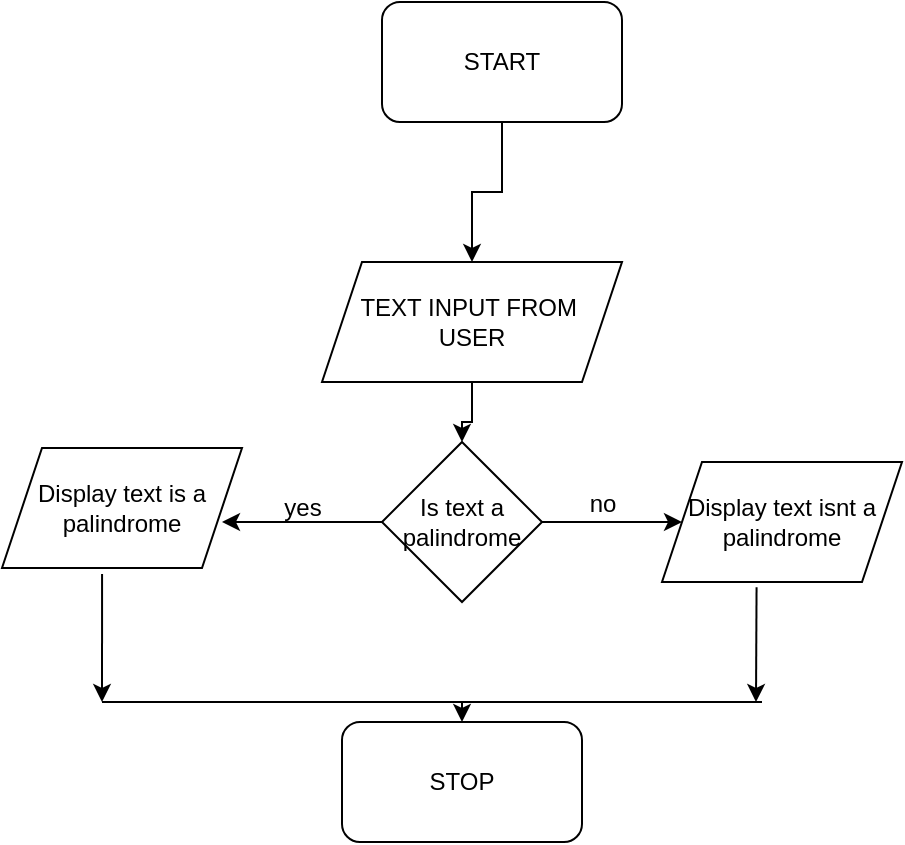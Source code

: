 <mxfile version="24.7.17" pages="2">
  <diagram id="C5RBs43oDa-KdzZeNtuy" name="Page-1">
    <mxGraphModel dx="586" dy="2773" grid="1" gridSize="10" guides="1" tooltips="1" connect="1" arrows="1" fold="1" page="1" pageScale="1" pageWidth="827" pageHeight="1169" math="0" shadow="0">
      <root>
        <mxCell id="WIyWlLk6GJQsqaUBKTNV-0" />
        <mxCell id="WIyWlLk6GJQsqaUBKTNV-1" parent="WIyWlLk6GJQsqaUBKTNV-0" />
        <mxCell id="96jK5LJBy4DcqI91NLuH-4" value="" style="edgeStyle=orthogonalEdgeStyle;rounded=0;orthogonalLoop=1;jettySize=auto;html=1;" edge="1" parent="WIyWlLk6GJQsqaUBKTNV-1" source="96jK5LJBy4DcqI91NLuH-0" target="96jK5LJBy4DcqI91NLuH-1">
          <mxGeometry relative="1" as="geometry" />
        </mxCell>
        <mxCell id="96jK5LJBy4DcqI91NLuH-0" value="START" style="rounded=1;whiteSpace=wrap;html=1;" vertex="1" parent="WIyWlLk6GJQsqaUBKTNV-1">
          <mxGeometry x="240" y="-1590" width="120" height="60" as="geometry" />
        </mxCell>
        <mxCell id="96jK5LJBy4DcqI91NLuH-6" value="" style="edgeStyle=orthogonalEdgeStyle;rounded=0;orthogonalLoop=1;jettySize=auto;html=1;" edge="1" parent="WIyWlLk6GJQsqaUBKTNV-1" source="96jK5LJBy4DcqI91NLuH-1" target="96jK5LJBy4DcqI91NLuH-5">
          <mxGeometry relative="1" as="geometry" />
        </mxCell>
        <mxCell id="96jK5LJBy4DcqI91NLuH-1" value="TEXT INPUT FROM&amp;nbsp;&lt;div&gt;USER&lt;/div&gt;" style="shape=parallelogram;perimeter=parallelogramPerimeter;whiteSpace=wrap;html=1;fixedSize=1;" vertex="1" parent="WIyWlLk6GJQsqaUBKTNV-1">
          <mxGeometry x="210" y="-1460" width="150" height="60" as="geometry" />
        </mxCell>
        <mxCell id="96jK5LJBy4DcqI91NLuH-14" value="" style="edgeStyle=orthogonalEdgeStyle;rounded=0;orthogonalLoop=1;jettySize=auto;html=1;" edge="1" parent="WIyWlLk6GJQsqaUBKTNV-1" source="96jK5LJBy4DcqI91NLuH-5">
          <mxGeometry relative="1" as="geometry">
            <mxPoint x="160" y="-1330" as="targetPoint" />
          </mxGeometry>
        </mxCell>
        <mxCell id="96jK5LJBy4DcqI91NLuH-5" value="Is text a palindrome" style="rhombus;whiteSpace=wrap;html=1;" vertex="1" parent="WIyWlLk6GJQsqaUBKTNV-1">
          <mxGeometry x="240" y="-1370" width="80" height="80" as="geometry" />
        </mxCell>
        <mxCell id="96jK5LJBy4DcqI91NLuH-9" value="" style="endArrow=classic;html=1;rounded=0;" edge="1" parent="WIyWlLk6GJQsqaUBKTNV-1">
          <mxGeometry width="50" height="50" relative="1" as="geometry">
            <mxPoint x="320" y="-1330" as="sourcePoint" />
            <mxPoint x="390" y="-1330" as="targetPoint" />
          </mxGeometry>
        </mxCell>
        <mxCell id="96jK5LJBy4DcqI91NLuH-15" value="yes" style="text;html=1;align=center;verticalAlign=middle;resizable=0;points=[];autosize=1;strokeColor=none;fillColor=none;" vertex="1" parent="WIyWlLk6GJQsqaUBKTNV-1">
          <mxGeometry x="180" y="-1352" width="40" height="30" as="geometry" />
        </mxCell>
        <mxCell id="96jK5LJBy4DcqI91NLuH-18" value="&lt;div&gt;&lt;br&gt;&lt;/div&gt;no" style="text;html=1;align=center;verticalAlign=middle;resizable=0;points=[];autosize=1;strokeColor=none;fillColor=none;" vertex="1" parent="WIyWlLk6GJQsqaUBKTNV-1">
          <mxGeometry x="330" y="-1367" width="40" height="40" as="geometry" />
        </mxCell>
        <mxCell id="96jK5LJBy4DcqI91NLuH-19" value="Display text is a palindrome" style="shape=parallelogram;perimeter=parallelogramPerimeter;whiteSpace=wrap;html=1;fixedSize=1;" vertex="1" parent="WIyWlLk6GJQsqaUBKTNV-1">
          <mxGeometry x="50" y="-1367" width="120" height="60" as="geometry" />
        </mxCell>
        <mxCell id="96jK5LJBy4DcqI91NLuH-20" value="Display text isnt a palindrome" style="shape=parallelogram;perimeter=parallelogramPerimeter;whiteSpace=wrap;html=1;fixedSize=1;" vertex="1" parent="WIyWlLk6GJQsqaUBKTNV-1">
          <mxGeometry x="380" y="-1360" width="120" height="60" as="geometry" />
        </mxCell>
        <mxCell id="96jK5LJBy4DcqI91NLuH-21" value="" style="endArrow=classic;html=1;rounded=0;exitX=0.417;exitY=1.05;exitDx=0;exitDy=0;exitPerimeter=0;" edge="1" parent="WIyWlLk6GJQsqaUBKTNV-1" source="96jK5LJBy4DcqI91NLuH-19">
          <mxGeometry width="50" height="50" relative="1" as="geometry">
            <mxPoint x="95" y="-1307" as="sourcePoint" />
            <mxPoint x="100" y="-1240" as="targetPoint" />
          </mxGeometry>
        </mxCell>
        <mxCell id="96jK5LJBy4DcqI91NLuH-26" value="" style="endArrow=classic;html=1;rounded=0;" edge="1" parent="WIyWlLk6GJQsqaUBKTNV-1" target="96jK5LJBy4DcqI91NLuH-27">
          <mxGeometry width="50" height="50" relative="1" as="geometry">
            <mxPoint x="280" y="-1240" as="sourcePoint" />
            <mxPoint x="280" y="-1200" as="targetPoint" />
          </mxGeometry>
        </mxCell>
        <mxCell id="96jK5LJBy4DcqI91NLuH-27" value="STOP" style="rounded=1;whiteSpace=wrap;html=1;" vertex="1" parent="WIyWlLk6GJQsqaUBKTNV-1">
          <mxGeometry x="220" y="-1230" width="120" height="60" as="geometry" />
        </mxCell>
        <mxCell id="96jK5LJBy4DcqI91NLuH-28" value="" style="endArrow=none;html=1;rounded=0;" edge="1" parent="WIyWlLk6GJQsqaUBKTNV-1">
          <mxGeometry width="50" height="50" relative="1" as="geometry">
            <mxPoint x="330" y="-1240" as="sourcePoint" />
            <mxPoint x="430" y="-1240" as="targetPoint" />
          </mxGeometry>
        </mxCell>
        <mxCell id="96jK5LJBy4DcqI91NLuH-29" value="" style="endArrow=none;html=1;rounded=0;" edge="1" parent="WIyWlLk6GJQsqaUBKTNV-1">
          <mxGeometry width="50" height="50" relative="1" as="geometry">
            <mxPoint x="100" y="-1240" as="sourcePoint" />
            <mxPoint x="330" y="-1240" as="targetPoint" />
          </mxGeometry>
        </mxCell>
        <mxCell id="96jK5LJBy4DcqI91NLuH-33" value="" style="endArrow=classic;html=1;rounded=0;exitX=0.394;exitY=1.044;exitDx=0;exitDy=0;exitPerimeter=0;" edge="1" parent="WIyWlLk6GJQsqaUBKTNV-1" source="96jK5LJBy4DcqI91NLuH-20">
          <mxGeometry width="50" height="50" relative="1" as="geometry">
            <mxPoint x="470" y="-1257" as="sourcePoint" />
            <mxPoint x="427" y="-1240" as="targetPoint" />
          </mxGeometry>
        </mxCell>
      </root>
    </mxGraphModel>
  </diagram>
  <diagram id="sLfHUgvnlHe76uVuvcnK" name="Page-2">
    <mxGraphModel grid="1" page="1" gridSize="10" guides="1" tooltips="1" connect="1" arrows="1" fold="1" pageScale="1" pageWidth="850" pageHeight="1100" math="0" shadow="0">
      <root>
        <mxCell id="0" />
        <mxCell id="1" parent="0" />
      </root>
    </mxGraphModel>
  </diagram>
</mxfile>
